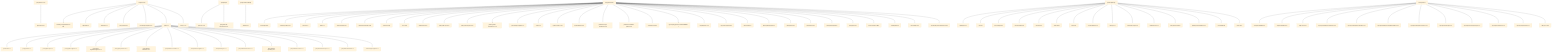 %%{init: {'theme': 'base', 'themeVariables': {}, 'flowchart': {'rankSpacing': 250, 'nodeSpacing': 100}} }%%
graph TD;
    junit:4.13 --> junit-bom:5.7.1;
    junit:4.13 --> junit-jupiter:5.7.1;
    junit:4.13 --> junit-jupiter-api:5.7.1;
    junit:4.13 --> junit-jupiter-engine:5.7.1;
    junit:4.13 --> junit-jupiter-migrationsupport:5.7.1;
    junit:4.13 --> junit-jupiter-params:5.7.1;
    junit:4.13 --> junit-platform-commons:1.7.1;
    junit:4.13 --> junit-platform-console:1.7.1;
    junit:4.13 --> junit-platform-engine:1.7.1;
    junit:4.13 --> junit-platform-jfr:1.7.1;
    junit:4.13 --> junit-platform-launcher:1.7.1;
    junit:4.13 --> junit-platform-reporting:1.7.1;
    junit:4.13 --> junit-platform-runner:1.7.1;
    junit:4.13 --> junit-platform-suite-api:1.7.1;
    junit:4.13 --> junit-platform-testkit:1.7.1;
    junit:4.13 --> junit-vintage-engine:5.7.1;
    junit-pioneer:1.3.0 --> junit-bom:5.5.2;
    easymock:4.2 --> surefire-junit-platform:3.0.0-M4;
    easymock:4.2 --> objenesis:3.1;
    easymock:4.2 --> dexmaker:1.5;
    easymock:4.2 --> junit-jupiter:5.6.0;
    easymock:4.2 --> junit-vintage-engine:5.6.0;
    easymock:4.2 --> junit:4.13;
    easymock:4.2 --> testng:7.1.0;
    openjdk.jmh --> jmh-core:1.27;
    openjdk.jmh --> jmh-generator-annprocess:1.27;
    google.code.findbugs --> jsr305:3.0.2;
    puppycrawl.tools --> checkstyle:8.40;
    puppycrawl.tools --> archunit-junit5:0.15.0;
    puppycrawl.tools --> picocli:4.6.1;
    puppycrawl.tools --> antlr:2.7.7;
    puppycrawl.tools --> antlr4-runtime:4.9.1;
    puppycrawl.tools --> commons-beanutils:1.9.4;
    puppycrawl.tools --> guava:30.0-jre;
    puppycrawl.tools --> ant:1.10.9;
    puppycrawl.tools --> reflections:0.9.12;
    puppycrawl.tools --> junit-jupiter-api:5.7.0;
    puppycrawl.tools --> junit-jupiter-engine:5.7.0;
    puppycrawl.tools --> junit5-system-extensions:1.1.0;
    puppycrawl.tools --> junit-vintage-engine:5.7.0;
    puppycrawl.tools --> truth:1.1.2;
    puppycrawl.tools --> system-rules:1.19.0;
    puppycrawl.tools --> equalsverifier:3.5.2;
    puppycrawl.tools --> powermock-api-mockito2:2.0.9;
    puppycrawl.tools --> powermock-module-junit4:2.0.9;
    puppycrawl.tools --> commons-io:2.8.0;
    puppycrawl.tools --> org.eclipse.jgit:5.10.0.202012080955-r;
    puppycrawl.tools --> slf4j-simple:1.7.30;
    puppycrawl.tools --> org.jacoco.agent:0.8.6;
    puppycrawl.tools --> Saxon-HE:10.3;
    puppycrawl.tools --> pitest-junit5-plugin:0.12;
    puppycrawl.tools --> pmd-java:6.30.0;
    puppycrawl.tools --> pmd-core:6.30.0;
    puppycrawl.tools --> pmd-javascript:6.30.0;
    puppycrawl.tools --> pmd-jsp:6.30.0;
    puppycrawl.tools --> sevntu-checks:1.38.0;
    puppycrawl.tools --> checkstyle:8.29;
    puppycrawl.tools --> ant-nodeps:1.8.1;
    puppycrawl.tools --> org.eclipse.jdt.annotation:2.2.600;
    github.spotbugs --> spotbugs:4.2.1;
    github.spotbugs --> asm:9.0;
    github.spotbugs --> asm-analysis:9.0;
    github.spotbugs --> asm-commons:9.0;
    github.spotbugs --> asm-tree:9.0;
    github.spotbugs --> asm-util:9.0;
    github.spotbugs --> bcel:6.5.0;
    github.spotbugs --> jcip-annotations:1.0;
    github.spotbugs --> dom4j:2.1.3;
    github.spotbugs --> commons-lang3:3.11;
    github.spotbugs --> commons-text:1.9;
    github.spotbugs --> slf4j-api:1.8.0-beta4;
    github.spotbugs --> spotbugs-annotations:4.2.1;
    github.spotbugs --> json:20201115;
    github.spotbugs --> jaxen:1.2.0;
    biz.aQute.bnd --> biz.aQute.bndlib:5.3.0;
    biz.aQute.bnd --> osgi.annotation:8.0.0;
    biz.aQute.bnd --> osgi.core:6.0.0;
    biz.aQute.bnd --> org.osgi.namespace.contract:1.0.0;
    biz.aQute.bnd --> org.osgi.namespace.extender:1.0.1;
    biz.aQute.bnd --> org.osgi.namespace.implementation:1.0.0;
    biz.aQute.bnd --> org.osgi.namespace.service:1.0.0;
    biz.aQute.bnd --> org.osgi.service.log:1.3.0;
    biz.aQute.bnd --> org.osgi.service.repository:1.1.0;
    biz.aQute.bnd --> org.osgi.util.function:1.1.0;
    biz.aQute.bnd --> org.osgi.util.promise:1.1.1;
    biz.aQute.bnd --> slf4j-api:1.7.25;